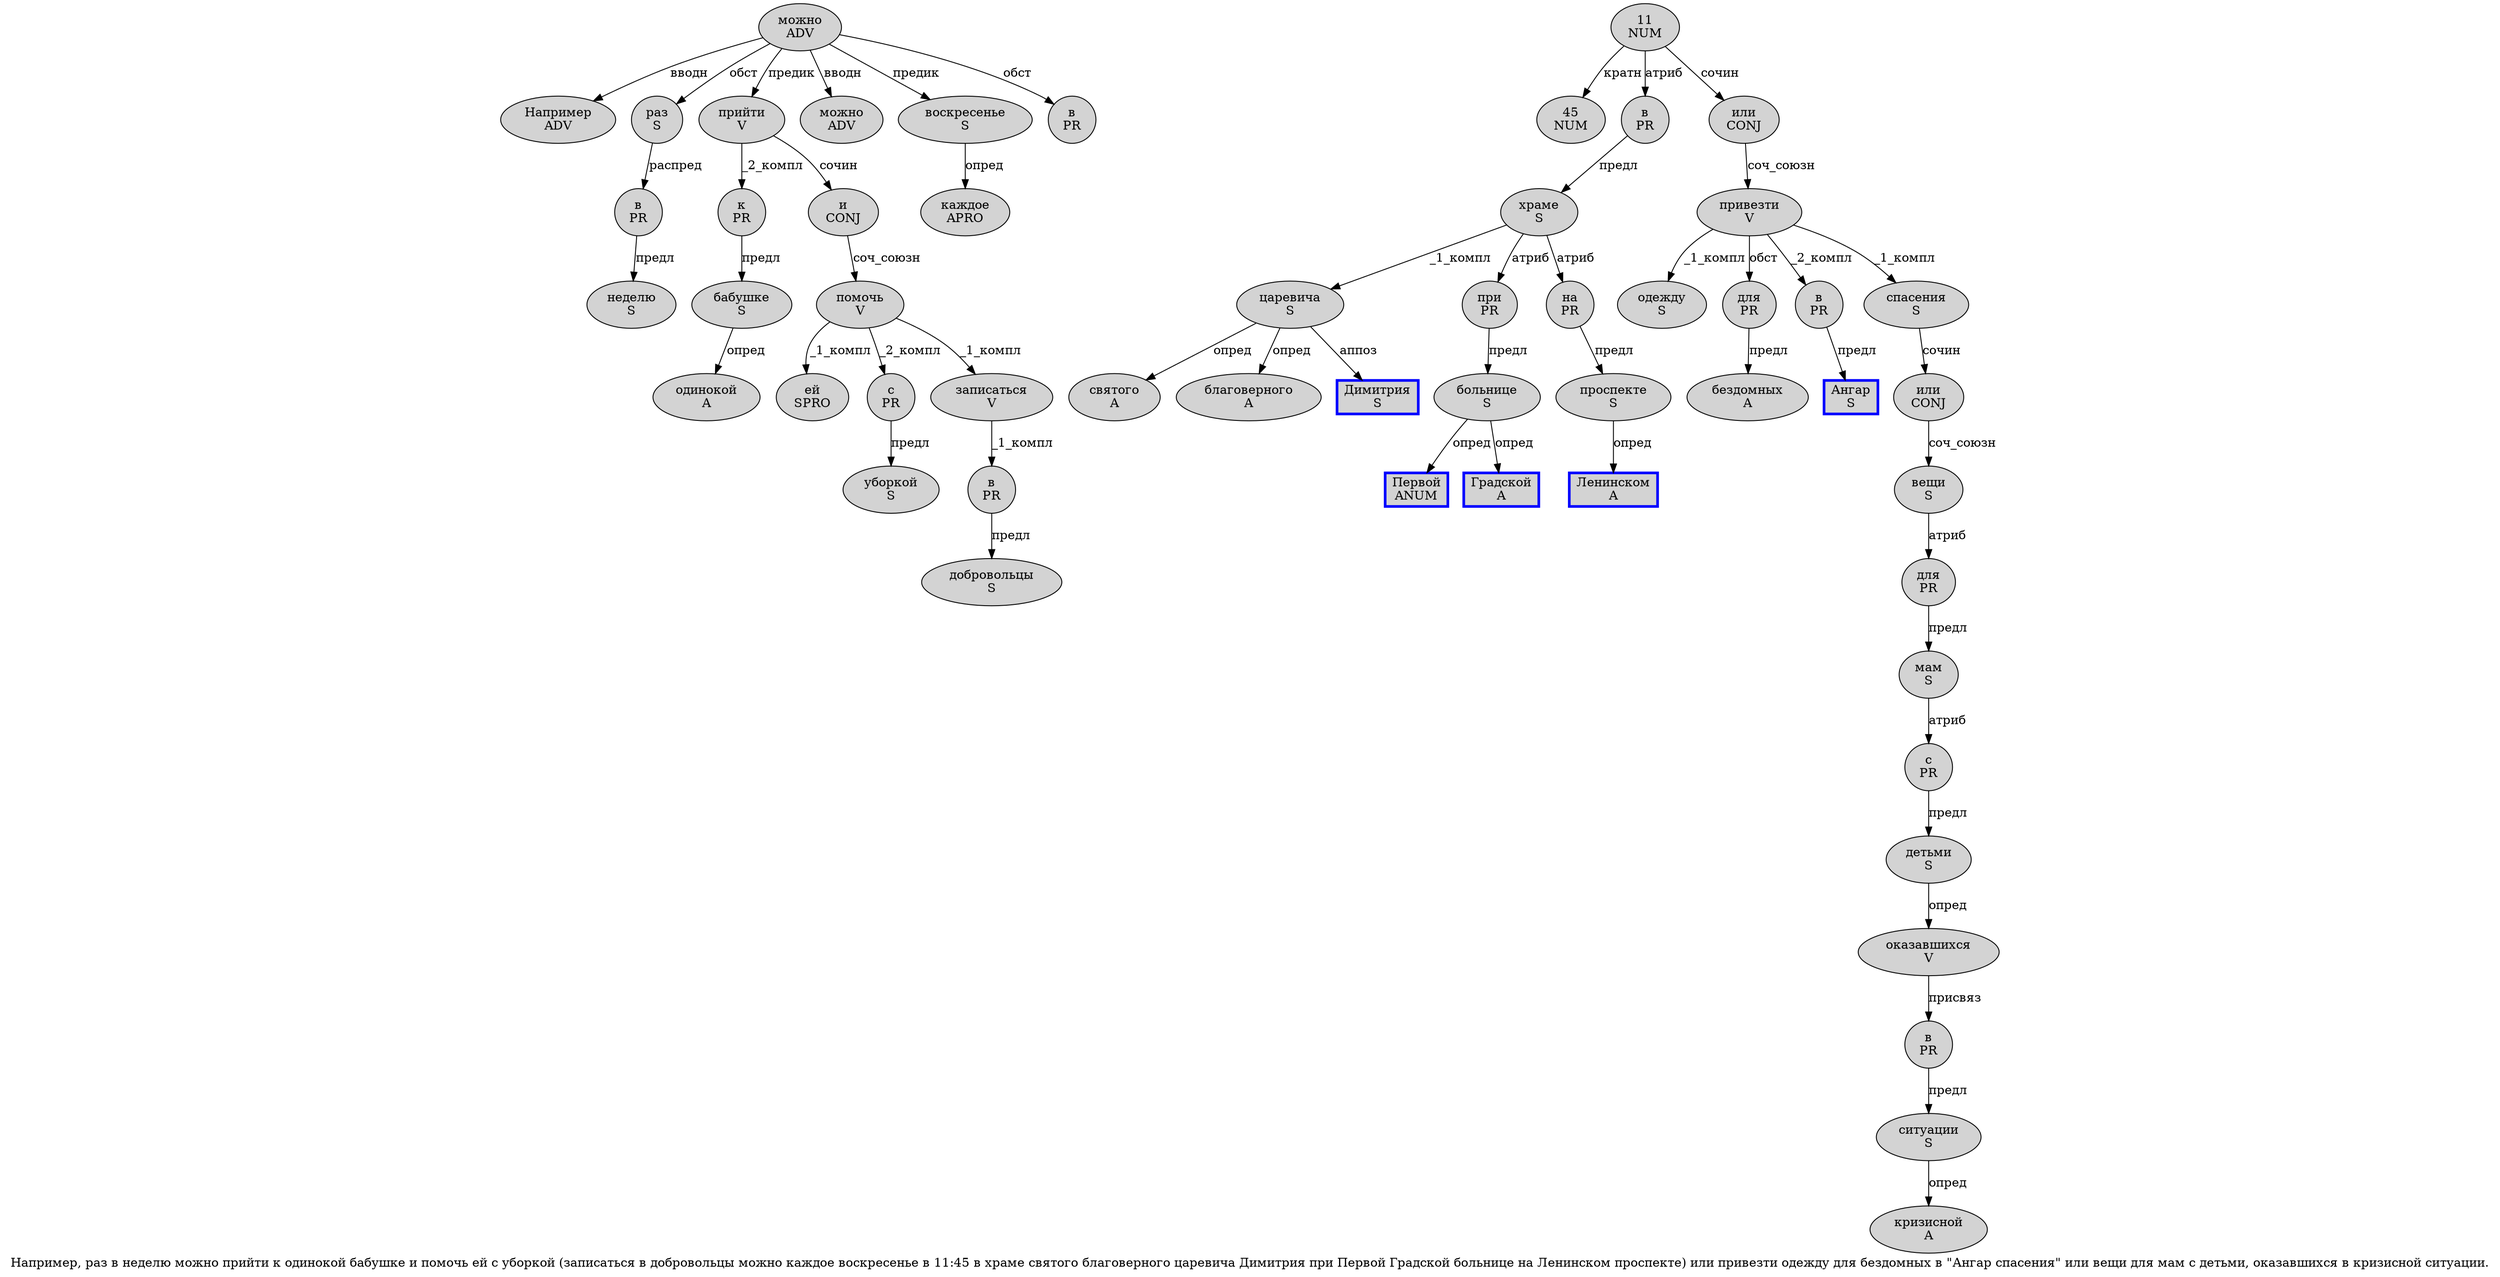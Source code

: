 digraph SENTENCE_461 {
	graph [label="Например, раз в неделю можно прийти к одинокой бабушке и помочь ей с уборкой (записаться в добровольцы можно каждое воскресенье в 11:45 в храме святого благоверного царевича Димитрия при Первой Градской больнице на Ленинском проспекте) или привезти одежду для бездомных в \"Ангар спасения\" или вещи для мам с детьми, оказавшихся в кризисной ситуации."]
	node [style=filled]
		0 [label="Например
ADV" color="" fillcolor=lightgray penwidth=1 shape=ellipse]
		2 [label="раз
S" color="" fillcolor=lightgray penwidth=1 shape=ellipse]
		3 [label="в
PR" color="" fillcolor=lightgray penwidth=1 shape=ellipse]
		4 [label="неделю
S" color="" fillcolor=lightgray penwidth=1 shape=ellipse]
		5 [label="можно
ADV" color="" fillcolor=lightgray penwidth=1 shape=ellipse]
		6 [label="прийти
V" color="" fillcolor=lightgray penwidth=1 shape=ellipse]
		7 [label="к
PR" color="" fillcolor=lightgray penwidth=1 shape=ellipse]
		8 [label="одинокой
A" color="" fillcolor=lightgray penwidth=1 shape=ellipse]
		9 [label="бабушке
S" color="" fillcolor=lightgray penwidth=1 shape=ellipse]
		10 [label="и
CONJ" color="" fillcolor=lightgray penwidth=1 shape=ellipse]
		11 [label="помочь
V" color="" fillcolor=lightgray penwidth=1 shape=ellipse]
		12 [label="ей
SPRO" color="" fillcolor=lightgray penwidth=1 shape=ellipse]
		13 [label="с
PR" color="" fillcolor=lightgray penwidth=1 shape=ellipse]
		14 [label="уборкой
S" color="" fillcolor=lightgray penwidth=1 shape=ellipse]
		16 [label="записаться
V" color="" fillcolor=lightgray penwidth=1 shape=ellipse]
		17 [label="в
PR" color="" fillcolor=lightgray penwidth=1 shape=ellipse]
		18 [label="добровольцы
S" color="" fillcolor=lightgray penwidth=1 shape=ellipse]
		19 [label="можно
ADV" color="" fillcolor=lightgray penwidth=1 shape=ellipse]
		20 [label="каждое
APRO" color="" fillcolor=lightgray penwidth=1 shape=ellipse]
		21 [label="воскресенье
S" color="" fillcolor=lightgray penwidth=1 shape=ellipse]
		22 [label="в
PR" color="" fillcolor=lightgray penwidth=1 shape=ellipse]
		23 [label="11
NUM" color="" fillcolor=lightgray penwidth=1 shape=ellipse]
		25 [label="45
NUM" color="" fillcolor=lightgray penwidth=1 shape=ellipse]
		26 [label="в
PR" color="" fillcolor=lightgray penwidth=1 shape=ellipse]
		27 [label="храме
S" color="" fillcolor=lightgray penwidth=1 shape=ellipse]
		28 [label="святого
A" color="" fillcolor=lightgray penwidth=1 shape=ellipse]
		29 [label="благоверного
A" color="" fillcolor=lightgray penwidth=1 shape=ellipse]
		30 [label="царевича
S" color="" fillcolor=lightgray penwidth=1 shape=ellipse]
		31 [label="Димитрия
S" color=blue fillcolor=lightgray penwidth=3 shape=box]
		32 [label="при
PR" color="" fillcolor=lightgray penwidth=1 shape=ellipse]
		33 [label="Первой
ANUM" color=blue fillcolor=lightgray penwidth=3 shape=box]
		34 [label="Градской
A" color=blue fillcolor=lightgray penwidth=3 shape=box]
		35 [label="больнице
S" color="" fillcolor=lightgray penwidth=1 shape=ellipse]
		36 [label="на
PR" color="" fillcolor=lightgray penwidth=1 shape=ellipse]
		37 [label="Ленинском
A" color=blue fillcolor=lightgray penwidth=3 shape=box]
		38 [label="проспекте
S" color="" fillcolor=lightgray penwidth=1 shape=ellipse]
		40 [label="или
CONJ" color="" fillcolor=lightgray penwidth=1 shape=ellipse]
		41 [label="привезти
V" color="" fillcolor=lightgray penwidth=1 shape=ellipse]
		42 [label="одежду
S" color="" fillcolor=lightgray penwidth=1 shape=ellipse]
		43 [label="для
PR" color="" fillcolor=lightgray penwidth=1 shape=ellipse]
		44 [label="бездомных
A" color="" fillcolor=lightgray penwidth=1 shape=ellipse]
		45 [label="в
PR" color="" fillcolor=lightgray penwidth=1 shape=ellipse]
		47 [label="Ангар
S" color=blue fillcolor=lightgray penwidth=3 shape=box]
		48 [label="спасения
S" color="" fillcolor=lightgray penwidth=1 shape=ellipse]
		50 [label="или
CONJ" color="" fillcolor=lightgray penwidth=1 shape=ellipse]
		51 [label="вещи
S" color="" fillcolor=lightgray penwidth=1 shape=ellipse]
		52 [label="для
PR" color="" fillcolor=lightgray penwidth=1 shape=ellipse]
		53 [label="мам
S" color="" fillcolor=lightgray penwidth=1 shape=ellipse]
		54 [label="с
PR" color="" fillcolor=lightgray penwidth=1 shape=ellipse]
		55 [label="детьми
S" color="" fillcolor=lightgray penwidth=1 shape=ellipse]
		57 [label="оказавшихся
V" color="" fillcolor=lightgray penwidth=1 shape=ellipse]
		58 [label="в
PR" color="" fillcolor=lightgray penwidth=1 shape=ellipse]
		59 [label="кризисной
A" color="" fillcolor=lightgray penwidth=1 shape=ellipse]
		60 [label="ситуации
S" color="" fillcolor=lightgray penwidth=1 shape=ellipse]
			35 -> 33 [label="опред"]
			35 -> 34 [label="опред"]
			52 -> 53 [label="предл"]
			16 -> 17 [label="_1_компл"]
			11 -> 12 [label="_1_компл"]
			11 -> 13 [label="_2_компл"]
			11 -> 16 [label="_1_компл"]
			43 -> 44 [label="предл"]
			26 -> 27 [label="предл"]
			27 -> 30 [label="_1_компл"]
			27 -> 32 [label="атриб"]
			27 -> 36 [label="атриб"]
			60 -> 59 [label="опред"]
			30 -> 28 [label="опред"]
			30 -> 29 [label="опред"]
			30 -> 31 [label="аппоз"]
			41 -> 42 [label="_1_компл"]
			41 -> 43 [label="обст"]
			41 -> 45 [label="_2_компл"]
			41 -> 48 [label="_1_компл"]
			36 -> 38 [label="предл"]
			13 -> 14 [label="предл"]
			48 -> 50 [label="сочин"]
			55 -> 57 [label="опред"]
			53 -> 54 [label="атриб"]
			38 -> 37 [label="опред"]
			5 -> 0 [label="вводн"]
			5 -> 2 [label="обст"]
			5 -> 6 [label="предик"]
			5 -> 19 [label="вводн"]
			5 -> 21 [label="предик"]
			5 -> 22 [label="обст"]
			17 -> 18 [label="предл"]
			40 -> 41 [label="соч_союзн"]
			2 -> 3 [label="распред"]
			10 -> 11 [label="соч_союзн"]
			54 -> 55 [label="предл"]
			51 -> 52 [label="атриб"]
			23 -> 25 [label="кратн"]
			23 -> 26 [label="атриб"]
			23 -> 40 [label="сочин"]
			6 -> 7 [label="_2_компл"]
			6 -> 10 [label="сочин"]
			50 -> 51 [label="соч_союзн"]
			21 -> 20 [label="опред"]
			9 -> 8 [label="опред"]
			57 -> 58 [label="присвяз"]
			7 -> 9 [label="предл"]
			32 -> 35 [label="предл"]
			45 -> 47 [label="предл"]
			58 -> 60 [label="предл"]
			3 -> 4 [label="предл"]
}